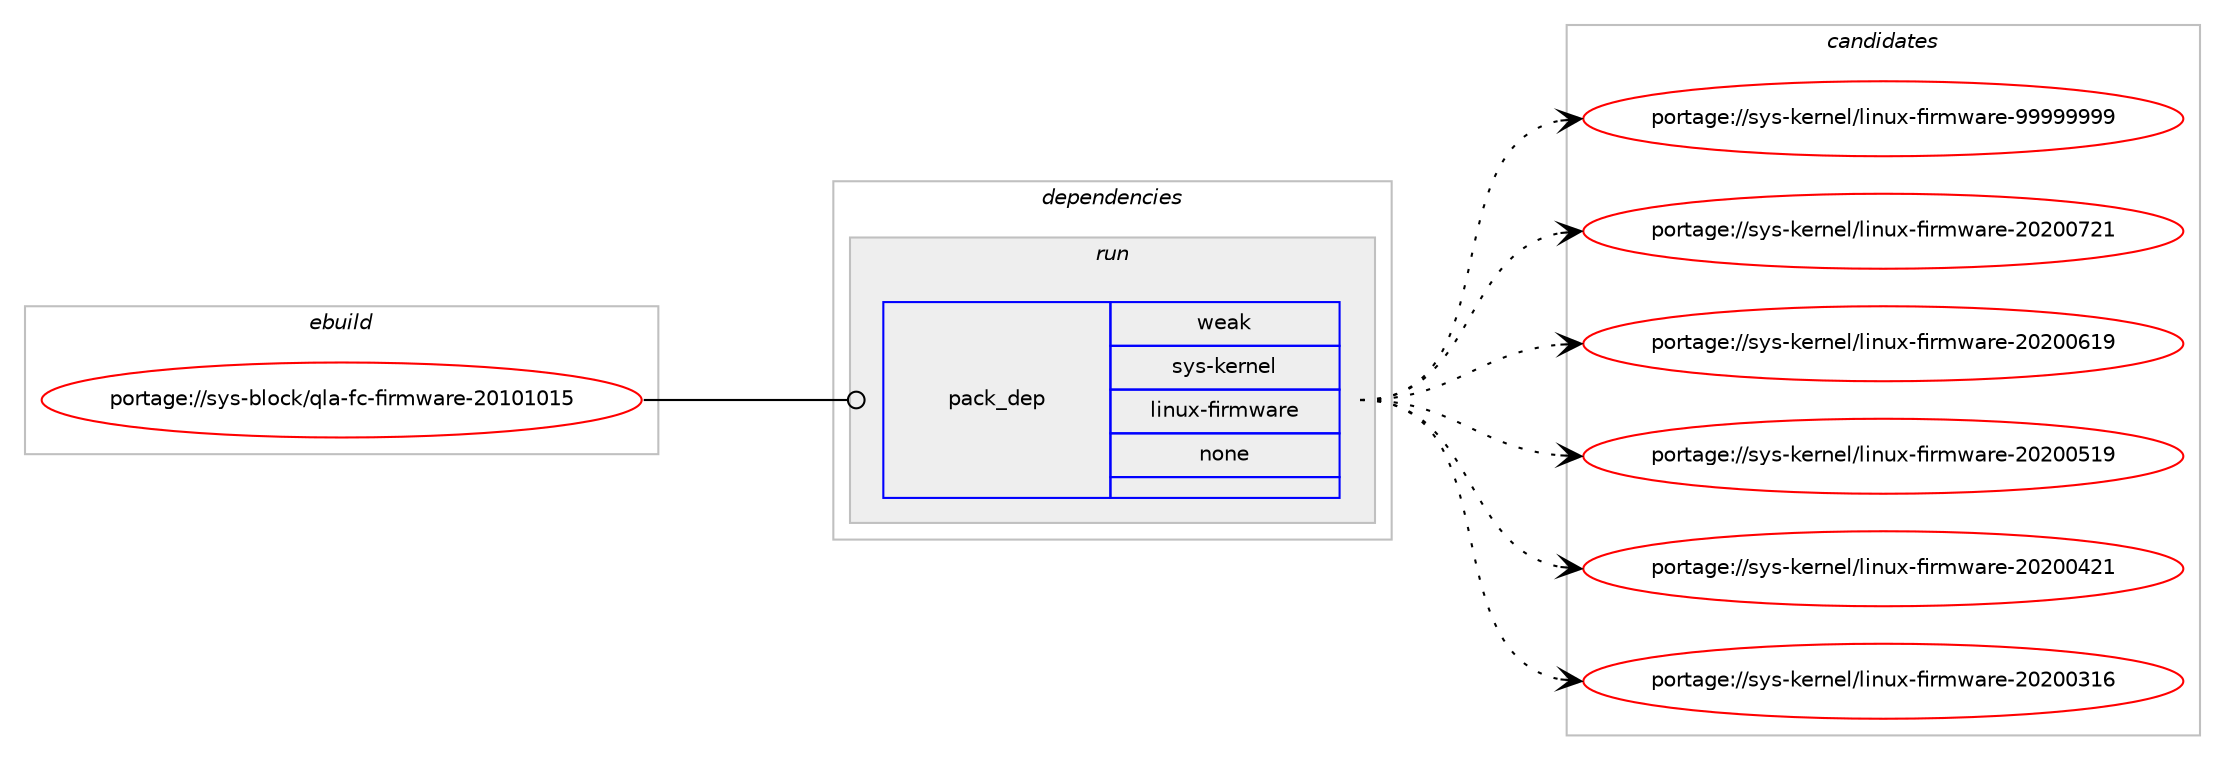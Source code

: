 digraph prolog {

# *************
# Graph options
# *************

newrank=true;
concentrate=true;
compound=true;
graph [rankdir=LR,fontname=Helvetica,fontsize=10,ranksep=1.5];#, ranksep=2.5, nodesep=0.2];
edge  [arrowhead=vee];
node  [fontname=Helvetica,fontsize=10];

# **********
# The ebuild
# **********

subgraph cluster_leftcol {
color=gray;
rank=same;
label=<<i>ebuild</i>>;
id [label="portage://sys-block/qla-fc-firmware-20101015", color=red, width=4, href="../sys-block/qla-fc-firmware-20101015.svg"];
}

# ****************
# The dependencies
# ****************

subgraph cluster_midcol {
color=gray;
label=<<i>dependencies</i>>;
subgraph cluster_compile {
fillcolor="#eeeeee";
style=filled;
label=<<i>compile</i>>;
}
subgraph cluster_compileandrun {
fillcolor="#eeeeee";
style=filled;
label=<<i>compile and run</i>>;
}
subgraph cluster_run {
fillcolor="#eeeeee";
style=filled;
label=<<i>run</i>>;
subgraph pack1975 {
dependency2271 [label=<<TABLE BORDER="0" CELLBORDER="1" CELLSPACING="0" CELLPADDING="4" WIDTH="220"><TR><TD ROWSPAN="6" CELLPADDING="30">pack_dep</TD></TR><TR><TD WIDTH="110">weak</TD></TR><TR><TD>sys-kernel</TD></TR><TR><TD>linux-firmware</TD></TR><TR><TD>none</TD></TR><TR><TD></TD></TR></TABLE>>, shape=none, color=blue];
}
id:e -> dependency2271:w [weight=20,style="solid",arrowhead="odot"];
}
}

# **************
# The candidates
# **************

subgraph cluster_choices {
rank=same;
color=gray;
label=<<i>candidates</i>>;

subgraph choice1975 {
color=black;
nodesep=1;
choice11512111545107101114110101108471081051101171204510210511410911997114101455757575757575757 [label="portage://sys-kernel/linux-firmware-99999999", color=red, width=4,href="../sys-kernel/linux-firmware-99999999.svg"];
choice11512111545107101114110101108471081051101171204510210511410911997114101455048504848555049 [label="portage://sys-kernel/linux-firmware-20200721", color=red, width=4,href="../sys-kernel/linux-firmware-20200721.svg"];
choice11512111545107101114110101108471081051101171204510210511410911997114101455048504848544957 [label="portage://sys-kernel/linux-firmware-20200619", color=red, width=4,href="../sys-kernel/linux-firmware-20200619.svg"];
choice11512111545107101114110101108471081051101171204510210511410911997114101455048504848534957 [label="portage://sys-kernel/linux-firmware-20200519", color=red, width=4,href="../sys-kernel/linux-firmware-20200519.svg"];
choice11512111545107101114110101108471081051101171204510210511410911997114101455048504848525049 [label="portage://sys-kernel/linux-firmware-20200421", color=red, width=4,href="../sys-kernel/linux-firmware-20200421.svg"];
choice11512111545107101114110101108471081051101171204510210511410911997114101455048504848514954 [label="portage://sys-kernel/linux-firmware-20200316", color=red, width=4,href="../sys-kernel/linux-firmware-20200316.svg"];
dependency2271:e -> choice11512111545107101114110101108471081051101171204510210511410911997114101455757575757575757:w [style=dotted,weight="100"];
dependency2271:e -> choice11512111545107101114110101108471081051101171204510210511410911997114101455048504848555049:w [style=dotted,weight="100"];
dependency2271:e -> choice11512111545107101114110101108471081051101171204510210511410911997114101455048504848544957:w [style=dotted,weight="100"];
dependency2271:e -> choice11512111545107101114110101108471081051101171204510210511410911997114101455048504848534957:w [style=dotted,weight="100"];
dependency2271:e -> choice11512111545107101114110101108471081051101171204510210511410911997114101455048504848525049:w [style=dotted,weight="100"];
dependency2271:e -> choice11512111545107101114110101108471081051101171204510210511410911997114101455048504848514954:w [style=dotted,weight="100"];
}
}

}
